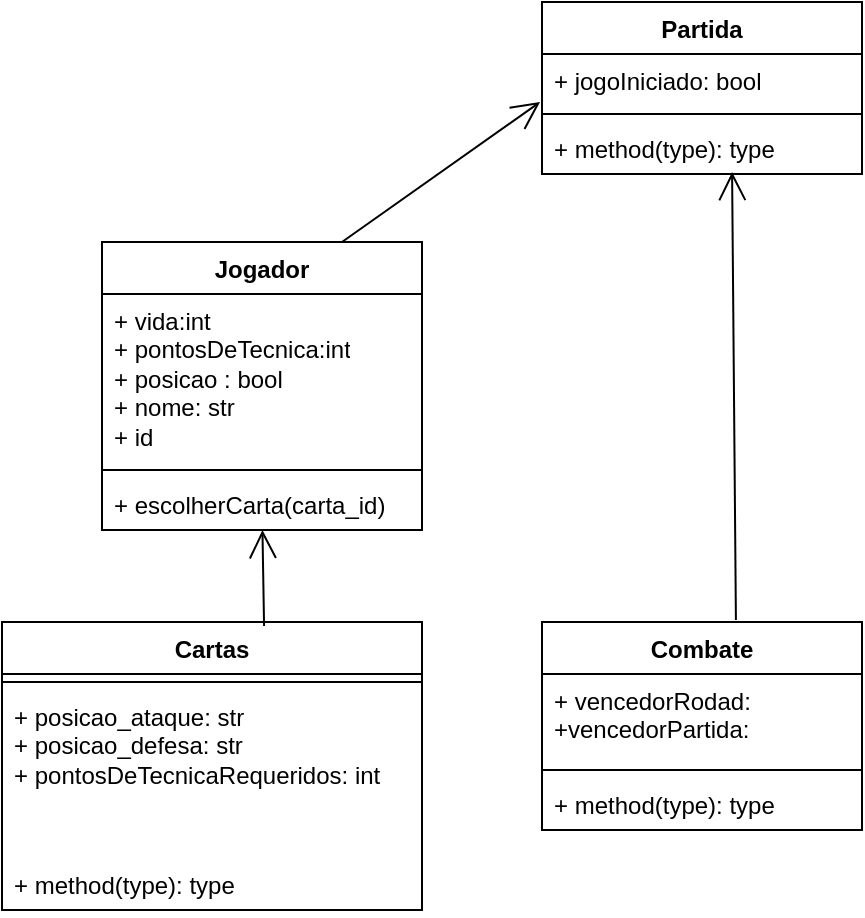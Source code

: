 <mxfile version="22.1.0" type="github">
  <diagram id="C5RBs43oDa-KdzZeNtuy" name="Page-1">
    <mxGraphModel dx="794" dy="394" grid="1" gridSize="10" guides="1" tooltips="1" connect="1" arrows="1" fold="1" page="1" pageScale="1" pageWidth="827" pageHeight="1169" math="0" shadow="0">
      <root>
        <mxCell id="WIyWlLk6GJQsqaUBKTNV-0" />
        <mxCell id="WIyWlLk6GJQsqaUBKTNV-1" parent="WIyWlLk6GJQsqaUBKTNV-0" />
        <mxCell id="Wt1cgnrOFFd20hkvTsMa-0" value="Partida" style="swimlane;fontStyle=1;align=center;verticalAlign=top;childLayout=stackLayout;horizontal=1;startSize=26;horizontalStack=0;resizeParent=1;resizeParentMax=0;resizeLast=0;collapsible=1;marginBottom=0;whiteSpace=wrap;html=1;" vertex="1" parent="WIyWlLk6GJQsqaUBKTNV-1">
          <mxGeometry x="360" y="30" width="160" height="86" as="geometry" />
        </mxCell>
        <mxCell id="Wt1cgnrOFFd20hkvTsMa-1" value="+ jogoIniciado: bool" style="text;strokeColor=none;fillColor=none;align=left;verticalAlign=top;spacingLeft=4;spacingRight=4;overflow=hidden;rotatable=0;points=[[0,0.5],[1,0.5]];portConstraint=eastwest;whiteSpace=wrap;html=1;" vertex="1" parent="Wt1cgnrOFFd20hkvTsMa-0">
          <mxGeometry y="26" width="160" height="26" as="geometry" />
        </mxCell>
        <mxCell id="Wt1cgnrOFFd20hkvTsMa-2" value="" style="line;strokeWidth=1;fillColor=none;align=left;verticalAlign=middle;spacingTop=-1;spacingLeft=3;spacingRight=3;rotatable=0;labelPosition=right;points=[];portConstraint=eastwest;strokeColor=inherit;" vertex="1" parent="Wt1cgnrOFFd20hkvTsMa-0">
          <mxGeometry y="52" width="160" height="8" as="geometry" />
        </mxCell>
        <mxCell id="Wt1cgnrOFFd20hkvTsMa-3" value="+ method(type): type" style="text;strokeColor=none;fillColor=none;align=left;verticalAlign=top;spacingLeft=4;spacingRight=4;overflow=hidden;rotatable=0;points=[[0,0.5],[1,0.5]];portConstraint=eastwest;whiteSpace=wrap;html=1;" vertex="1" parent="Wt1cgnrOFFd20hkvTsMa-0">
          <mxGeometry y="60" width="160" height="26" as="geometry" />
        </mxCell>
        <mxCell id="Wt1cgnrOFFd20hkvTsMa-4" value="Combate" style="swimlane;fontStyle=1;align=center;verticalAlign=top;childLayout=stackLayout;horizontal=1;startSize=26;horizontalStack=0;resizeParent=1;resizeParentMax=0;resizeLast=0;collapsible=1;marginBottom=0;whiteSpace=wrap;html=1;" vertex="1" parent="WIyWlLk6GJQsqaUBKTNV-1">
          <mxGeometry x="360" y="340" width="160" height="104" as="geometry" />
        </mxCell>
        <mxCell id="Wt1cgnrOFFd20hkvTsMa-5" value="&lt;div&gt;+ vencedorRodad: &lt;br&gt;&lt;/div&gt;&lt;div&gt;+vencedorPartida:&lt;br&gt;&lt;/div&gt;" style="text;strokeColor=none;fillColor=none;align=left;verticalAlign=top;spacingLeft=4;spacingRight=4;overflow=hidden;rotatable=0;points=[[0,0.5],[1,0.5]];portConstraint=eastwest;whiteSpace=wrap;html=1;" vertex="1" parent="Wt1cgnrOFFd20hkvTsMa-4">
          <mxGeometry y="26" width="160" height="44" as="geometry" />
        </mxCell>
        <mxCell id="Wt1cgnrOFFd20hkvTsMa-6" value="" style="line;strokeWidth=1;fillColor=none;align=left;verticalAlign=middle;spacingTop=-1;spacingLeft=3;spacingRight=3;rotatable=0;labelPosition=right;points=[];portConstraint=eastwest;strokeColor=inherit;" vertex="1" parent="Wt1cgnrOFFd20hkvTsMa-4">
          <mxGeometry y="70" width="160" height="8" as="geometry" />
        </mxCell>
        <mxCell id="Wt1cgnrOFFd20hkvTsMa-7" value="+ method(type): type" style="text;strokeColor=none;fillColor=none;align=left;verticalAlign=top;spacingLeft=4;spacingRight=4;overflow=hidden;rotatable=0;points=[[0,0.5],[1,0.5]];portConstraint=eastwest;whiteSpace=wrap;html=1;" vertex="1" parent="Wt1cgnrOFFd20hkvTsMa-4">
          <mxGeometry y="78" width="160" height="26" as="geometry" />
        </mxCell>
        <mxCell id="Wt1cgnrOFFd20hkvTsMa-8" value="Jogador" style="swimlane;fontStyle=1;align=center;verticalAlign=top;childLayout=stackLayout;horizontal=1;startSize=26;horizontalStack=0;resizeParent=1;resizeParentMax=0;resizeLast=0;collapsible=1;marginBottom=0;whiteSpace=wrap;html=1;" vertex="1" parent="WIyWlLk6GJQsqaUBKTNV-1">
          <mxGeometry x="140" y="150" width="160" height="144" as="geometry" />
        </mxCell>
        <mxCell id="Wt1cgnrOFFd20hkvTsMa-9" value="&lt;div&gt;+ vida:int&lt;/div&gt;&lt;div&gt;+ pontosDeTecnica:int&lt;/div&gt;&lt;div&gt;+ posicao : bool&lt;/div&gt;&lt;div&gt;+ nome: str&lt;/div&gt;&lt;div&gt;+ id&lt;br&gt;&lt;/div&gt;&lt;div&gt;&lt;br&gt;&lt;/div&gt;" style="text;strokeColor=none;fillColor=none;align=left;verticalAlign=top;spacingLeft=4;spacingRight=4;overflow=hidden;rotatable=0;points=[[0,0.5],[1,0.5]];portConstraint=eastwest;whiteSpace=wrap;html=1;" vertex="1" parent="Wt1cgnrOFFd20hkvTsMa-8">
          <mxGeometry y="26" width="160" height="84" as="geometry" />
        </mxCell>
        <mxCell id="Wt1cgnrOFFd20hkvTsMa-10" value="" style="line;strokeWidth=1;fillColor=none;align=left;verticalAlign=middle;spacingTop=-1;spacingLeft=3;spacingRight=3;rotatable=0;labelPosition=right;points=[];portConstraint=eastwest;strokeColor=inherit;" vertex="1" parent="Wt1cgnrOFFd20hkvTsMa-8">
          <mxGeometry y="110" width="160" height="8" as="geometry" />
        </mxCell>
        <mxCell id="Wt1cgnrOFFd20hkvTsMa-11" value="+ escolherCarta(carta_id)" style="text;strokeColor=none;fillColor=none;align=left;verticalAlign=top;spacingLeft=4;spacingRight=4;overflow=hidden;rotatable=0;points=[[0,0.5],[1,0.5]];portConstraint=eastwest;whiteSpace=wrap;html=1;" vertex="1" parent="Wt1cgnrOFFd20hkvTsMa-8">
          <mxGeometry y="118" width="160" height="26" as="geometry" />
        </mxCell>
        <mxCell id="Wt1cgnrOFFd20hkvTsMa-12" value="&lt;div&gt;Cartas&lt;/div&gt;" style="swimlane;fontStyle=1;align=center;verticalAlign=top;childLayout=stackLayout;horizontal=1;startSize=26;horizontalStack=0;resizeParent=1;resizeParentMax=0;resizeLast=0;collapsible=1;marginBottom=0;whiteSpace=wrap;html=1;" vertex="1" parent="WIyWlLk6GJQsqaUBKTNV-1">
          <mxGeometry x="90" y="340" width="210" height="144" as="geometry" />
        </mxCell>
        <mxCell id="Wt1cgnrOFFd20hkvTsMa-14" value="" style="line;strokeWidth=1;fillColor=none;align=left;verticalAlign=middle;spacingTop=-1;spacingLeft=3;spacingRight=3;rotatable=0;labelPosition=right;points=[];portConstraint=eastwest;strokeColor=inherit;" vertex="1" parent="Wt1cgnrOFFd20hkvTsMa-12">
          <mxGeometry y="26" width="210" height="8" as="geometry" />
        </mxCell>
        <mxCell id="Wt1cgnrOFFd20hkvTsMa-13" value="&lt;div&gt;+ posicao_ataque: str&lt;/div&gt;&lt;div&gt;+ posicao_defesa: str&lt;/div&gt;&lt;div&gt;+ pontosDeTecnicaRequeridos: int&lt;br&gt;&lt;/div&gt;&lt;div&gt;&lt;br&gt;&lt;/div&gt;&lt;div&gt;&lt;br&gt;&lt;/div&gt;" style="text;strokeColor=none;fillColor=none;align=left;verticalAlign=top;spacingLeft=4;spacingRight=4;overflow=hidden;rotatable=0;points=[[0,0.5],[1,0.5]];portConstraint=eastwest;whiteSpace=wrap;html=1;" vertex="1" parent="Wt1cgnrOFFd20hkvTsMa-12">
          <mxGeometry y="34" width="210" height="84" as="geometry" />
        </mxCell>
        <mxCell id="Wt1cgnrOFFd20hkvTsMa-15" value="+ method(type): type" style="text;strokeColor=none;fillColor=none;align=left;verticalAlign=top;spacingLeft=4;spacingRight=4;overflow=hidden;rotatable=0;points=[[0,0.5],[1,0.5]];portConstraint=eastwest;whiteSpace=wrap;html=1;" vertex="1" parent="Wt1cgnrOFFd20hkvTsMa-12">
          <mxGeometry y="118" width="210" height="26" as="geometry" />
        </mxCell>
        <mxCell id="Wt1cgnrOFFd20hkvTsMa-20" value="" style="endArrow=open;endFill=1;endSize=12;html=1;rounded=0;exitX=0.75;exitY=0;exitDx=0;exitDy=0;entryX=-0.006;entryY=0.923;entryDx=0;entryDy=0;entryPerimeter=0;" edge="1" parent="WIyWlLk6GJQsqaUBKTNV-1" source="Wt1cgnrOFFd20hkvTsMa-8" target="Wt1cgnrOFFd20hkvTsMa-1">
          <mxGeometry width="160" relative="1" as="geometry">
            <mxPoint x="550" y="230" as="sourcePoint" />
            <mxPoint x="390" y="230" as="targetPoint" />
          </mxGeometry>
        </mxCell>
        <mxCell id="Wt1cgnrOFFd20hkvTsMa-21" value="" style="endArrow=open;endFill=1;endSize=12;html=1;rounded=0;exitX=0.606;exitY=-0.01;exitDx=0;exitDy=0;exitPerimeter=0;entryX=0.594;entryY=0.962;entryDx=0;entryDy=0;entryPerimeter=0;" edge="1" parent="WIyWlLk6GJQsqaUBKTNV-1" source="Wt1cgnrOFFd20hkvTsMa-4" target="Wt1cgnrOFFd20hkvTsMa-3">
          <mxGeometry width="160" relative="1" as="geometry">
            <mxPoint x="550" y="230" as="sourcePoint" />
            <mxPoint x="390" y="230" as="targetPoint" />
          </mxGeometry>
        </mxCell>
        <mxCell id="Wt1cgnrOFFd20hkvTsMa-22" value="" style="endArrow=open;endFill=1;endSize=12;html=1;rounded=0;exitX=0.624;exitY=0.014;exitDx=0;exitDy=0;exitPerimeter=0;" edge="1" parent="WIyWlLk6GJQsqaUBKTNV-1" source="Wt1cgnrOFFd20hkvTsMa-12" target="Wt1cgnrOFFd20hkvTsMa-11">
          <mxGeometry width="160" relative="1" as="geometry">
            <mxPoint x="390" y="230" as="sourcePoint" />
            <mxPoint x="550" y="230" as="targetPoint" />
          </mxGeometry>
        </mxCell>
      </root>
    </mxGraphModel>
  </diagram>
</mxfile>
